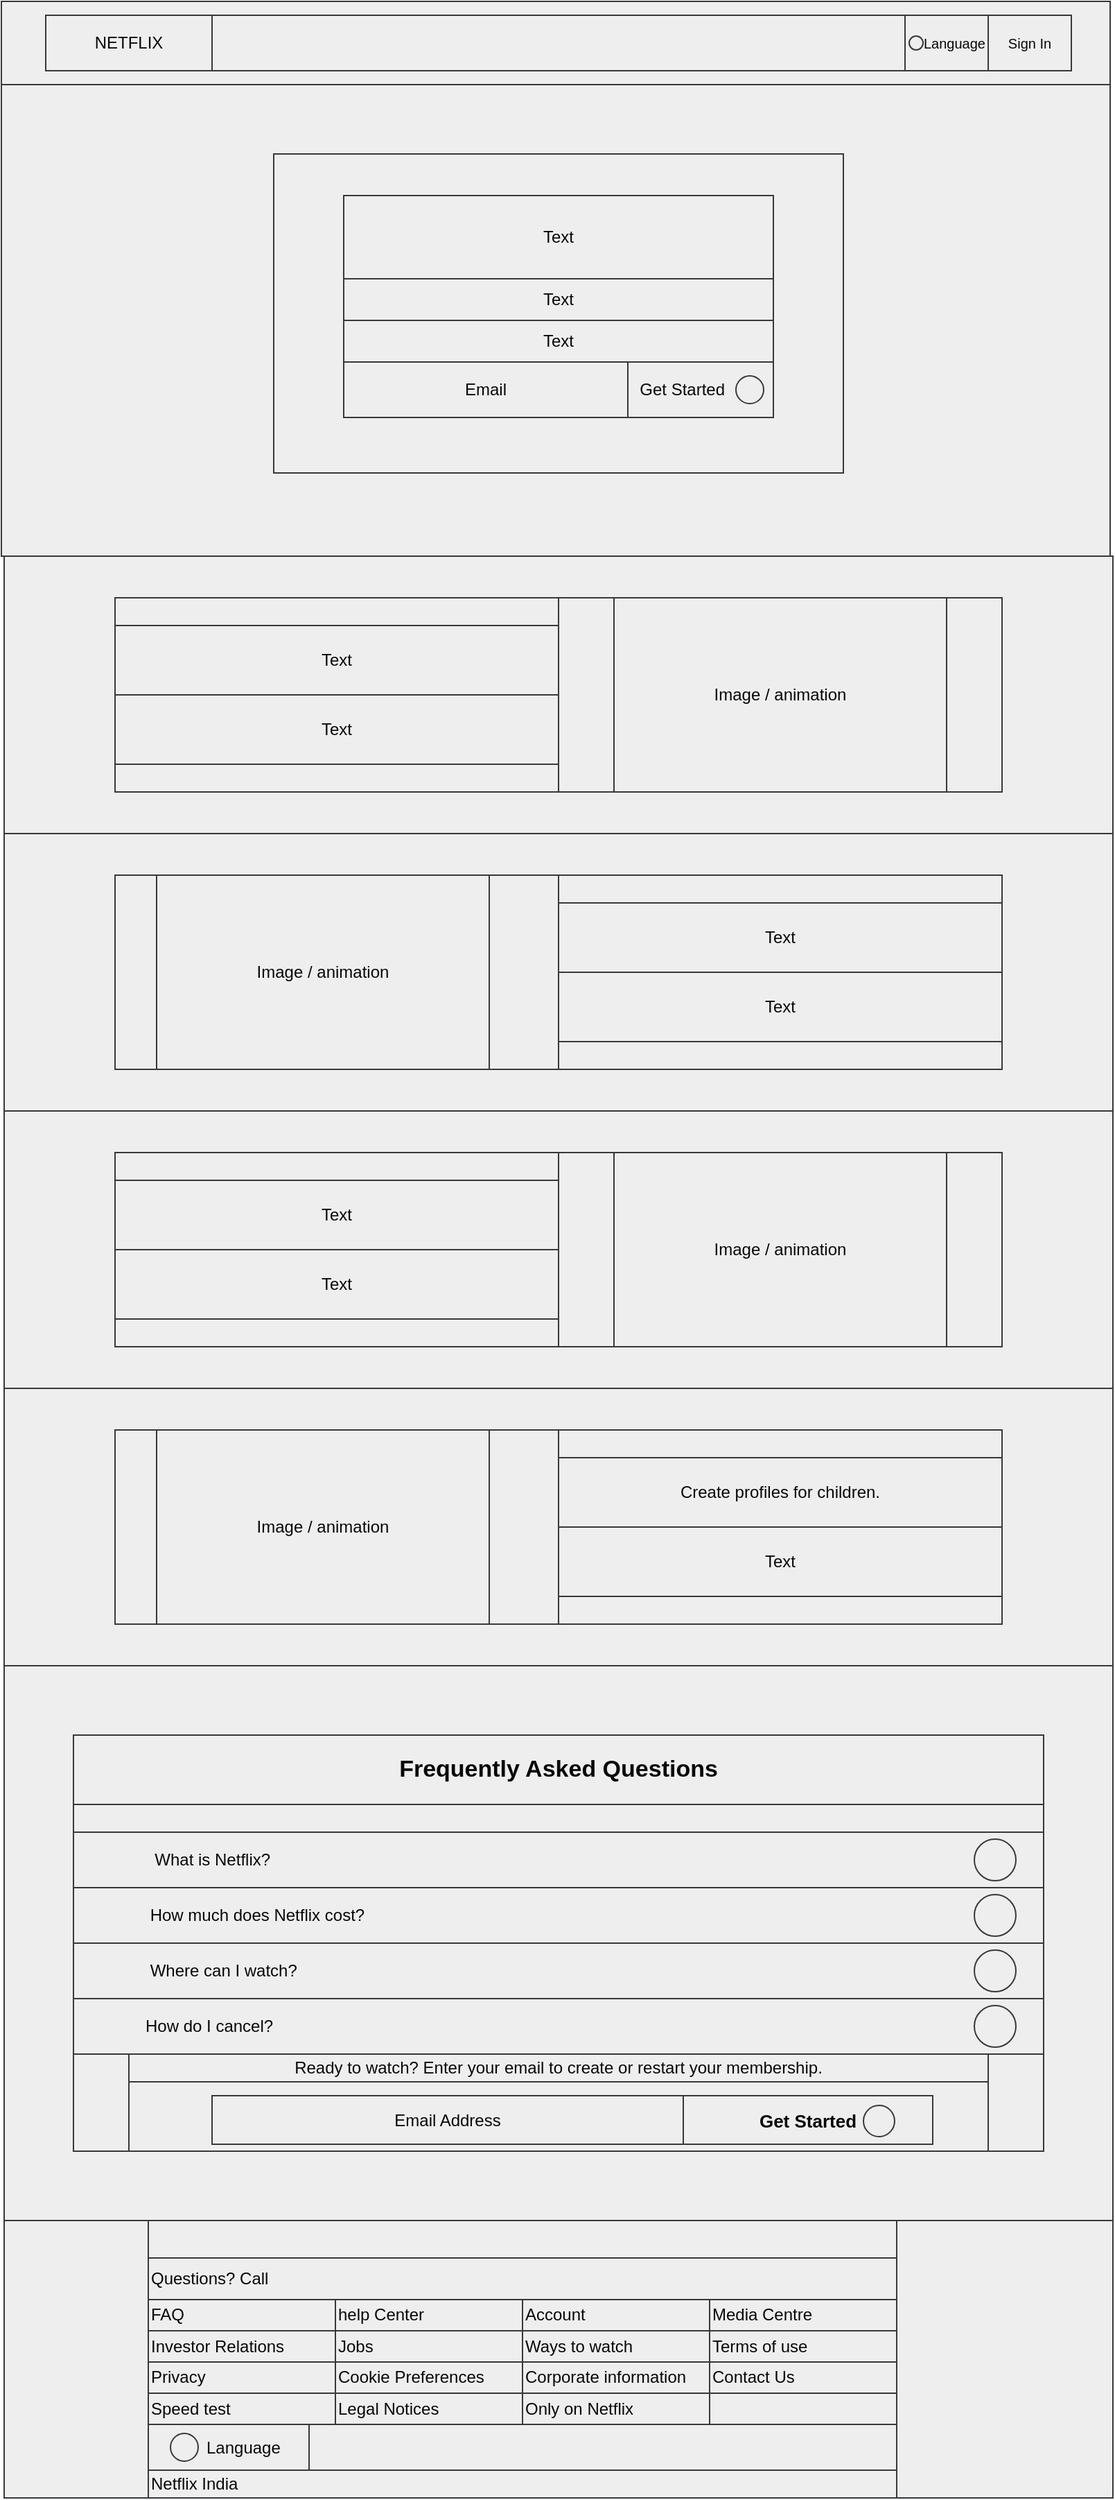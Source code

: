 <mxfile>
    <diagram id="2MTchfFb_s9nYzjPxEpD" name="Page-1">
        <mxGraphModel dx="884" dy="620" grid="1" gridSize="10" guides="1" tooltips="1" connect="1" arrows="1" fold="1" page="1" pageScale="1" pageWidth="827" pageHeight="1169" math="0" shadow="0">
            <root>
                <mxCell id="0"/>
                <mxCell id="1" parent="0"/>
                <mxCell id="gwxy_xO0gbG-nAFQHQx_-2" value="" style="rounded=0;whiteSpace=wrap;html=1;fillColor=#eeeeee;strokeColor=#36393d;fontColor=#080808;" parent="1" vertex="1">
                    <mxGeometry x="38" y="40" width="800" height="400" as="geometry"/>
                </mxCell>
                <mxCell id="gwxy_xO0gbG-nAFQHQx_-7" value="" style="rounded=0;whiteSpace=wrap;html=1;fillColor=#eeeeee;strokeColor=#36393d;fontColor=#080808;" parent="1" vertex="1">
                    <mxGeometry x="38" y="40" width="800" height="60" as="geometry"/>
                </mxCell>
                <mxCell id="gwxy_xO0gbG-nAFQHQx_-8" value="" style="rounded=0;whiteSpace=wrap;html=1;fillColor=#eeeeee;strokeColor=#36393d;fontColor=#080808;" parent="1" vertex="1">
                    <mxGeometry x="70" y="50" width="740" height="40" as="geometry"/>
                </mxCell>
                <mxCell id="gwxy_xO0gbG-nAFQHQx_-9" value="NETFLIX" style="rounded=0;whiteSpace=wrap;html=1;fillColor=#eeeeee;strokeColor=#36393d;fontColor=#080808;" parent="1" vertex="1">
                    <mxGeometry x="70" y="50" width="120" height="40" as="geometry"/>
                </mxCell>
                <mxCell id="gwxy_xO0gbG-nAFQHQx_-10" value="Language" style="rounded=0;whiteSpace=wrap;html=1;fontSize=10;align=right;fillColor=#eeeeee;strokeColor=#36393d;fontColor=#080808;" parent="1" vertex="1">
                    <mxGeometry x="690" y="50" width="60" height="40" as="geometry"/>
                </mxCell>
                <mxCell id="gwxy_xO0gbG-nAFQHQx_-11" value="Sign In" style="rounded=0;whiteSpace=wrap;html=1;fontSize=10;fillColor=#eeeeee;strokeColor=#36393d;fontColor=#080808;" parent="1" vertex="1">
                    <mxGeometry x="750" y="50" width="60" height="40" as="geometry"/>
                </mxCell>
                <mxCell id="gwxy_xO0gbG-nAFQHQx_-14" value="" style="rounded=0;whiteSpace=wrap;html=1;fillColor=#eeeeee;strokeColor=#36393d;fontColor=#080808;" parent="1" vertex="1">
                    <mxGeometry x="234.5" y="150" width="411" height="230" as="geometry"/>
                </mxCell>
                <mxCell id="gwxy_xO0gbG-nAFQHQx_-15" value="Text" style="rounded=0;whiteSpace=wrap;html=1;fillColor=#eeeeee;strokeColor=#36393d;fontColor=#080808;" parent="1" vertex="1">
                    <mxGeometry x="285" y="180" width="310" height="60" as="geometry"/>
                </mxCell>
                <mxCell id="gwxy_xO0gbG-nAFQHQx_-16" value="Text" style="rounded=0;whiteSpace=wrap;html=1;fillColor=#eeeeee;strokeColor=#36393d;fontColor=#080808;" parent="1" vertex="1">
                    <mxGeometry x="285" y="240" width="310" height="30" as="geometry"/>
                </mxCell>
                <mxCell id="gwxy_xO0gbG-nAFQHQx_-17" value="Text" style="rounded=0;whiteSpace=wrap;html=1;fillColor=#eeeeee;strokeColor=#36393d;fontColor=#080808;" parent="1" vertex="1">
                    <mxGeometry x="285" y="270" width="310" height="30" as="geometry"/>
                </mxCell>
                <mxCell id="gwxy_xO0gbG-nAFQHQx_-18" value="Email" style="rounded=0;whiteSpace=wrap;html=1;fillColor=#eeeeee;strokeColor=#36393d;fontColor=#080808;" parent="1" vertex="1">
                    <mxGeometry x="285" y="300" width="205" height="40" as="geometry"/>
                </mxCell>
                <mxCell id="gwxy_xO0gbG-nAFQHQx_-19" value="&amp;nbsp; Get Started" style="rounded=0;whiteSpace=wrap;html=1;align=left;fillColor=#eeeeee;strokeColor=#36393d;fontColor=#080808;" parent="1" vertex="1">
                    <mxGeometry x="490" y="300" width="105" height="40" as="geometry"/>
                </mxCell>
                <mxCell id="gwxy_xO0gbG-nAFQHQx_-26" value="" style="rounded=0;whiteSpace=wrap;html=1;fillColor=#eeeeee;strokeColor=#36393d;fontColor=#080808;" parent="1" vertex="1">
                    <mxGeometry x="40" y="1240" width="800" height="400" as="geometry"/>
                </mxCell>
                <mxCell id="gwxy_xO0gbG-nAFQHQx_-27" value="" style="rounded=0;whiteSpace=wrap;html=1;fillColor=#eeeeee;strokeColor=#36393d;fontColor=#080808;" parent="1" vertex="1">
                    <mxGeometry x="40" y="1640" width="800" height="200" as="geometry"/>
                </mxCell>
                <mxCell id="gwxy_xO0gbG-nAFQHQx_-48" value="" style="rounded=0;whiteSpace=wrap;html=1;fillColor=#eeeeee;strokeColor=#36393d;fontColor=#080808;" parent="1" vertex="1">
                    <mxGeometry x="90" y="1290" width="700" height="300" as="geometry"/>
                </mxCell>
                <mxCell id="gwxy_xO0gbG-nAFQHQx_-49" value="Frequently Asked Questions" style="rounded=0;whiteSpace=wrap;html=1;fontStyle=1;fontSize=17;fillColor=#eeeeee;strokeColor=#36393d;fontColor=#080808;" parent="1" vertex="1">
                    <mxGeometry x="90" y="1290" width="700" height="50" as="geometry"/>
                </mxCell>
                <mxCell id="gwxy_xO0gbG-nAFQHQx_-50" value="&amp;nbsp; &amp;nbsp; &amp;nbsp; &amp;nbsp; &amp;nbsp; &amp;nbsp; &amp;nbsp; &amp;nbsp; &amp;nbsp;What is Netflix?" style="rounded=0;whiteSpace=wrap;html=1;align=left;fillColor=#eeeeee;strokeColor=#36393d;fontColor=#080808;" parent="1" vertex="1">
                    <mxGeometry x="90" y="1360" width="700" height="40" as="geometry"/>
                </mxCell>
                <mxCell id="gwxy_xO0gbG-nAFQHQx_-51" value="&amp;nbsp; &amp;nbsp; &amp;nbsp; &amp;nbsp; &amp;nbsp; &amp;nbsp; &amp;nbsp; &amp;nbsp; How much does Netflix cost?" style="rounded=0;whiteSpace=wrap;html=1;align=left;fillColor=#eeeeee;strokeColor=#36393d;fontColor=#080808;" parent="1" vertex="1">
                    <mxGeometry x="90" y="1400" width="700" height="40" as="geometry"/>
                </mxCell>
                <mxCell id="gwxy_xO0gbG-nAFQHQx_-52" value="&amp;nbsp; &amp;nbsp; &amp;nbsp; &amp;nbsp; &amp;nbsp; &amp;nbsp; &amp;nbsp; &amp;nbsp; Where can I watch?" style="rounded=0;whiteSpace=wrap;html=1;align=left;fillColor=#eeeeee;strokeColor=#36393d;fontColor=#080808;" parent="1" vertex="1">
                    <mxGeometry x="90" y="1440" width="700" height="40" as="geometry"/>
                </mxCell>
                <mxCell id="gwxy_xO0gbG-nAFQHQx_-53" value="&amp;nbsp; &amp;nbsp; &amp;nbsp; &amp;nbsp; &amp;nbsp; &amp;nbsp; &amp;nbsp; &amp;nbsp;How do I cancel?&amp;nbsp;" style="rounded=0;whiteSpace=wrap;html=1;align=left;fillColor=#eeeeee;strokeColor=#36393d;fontColor=#080808;" parent="1" vertex="1">
                    <mxGeometry x="90" y="1480" width="700" height="40" as="geometry"/>
                </mxCell>
                <mxCell id="gwxy_xO0gbG-nAFQHQx_-55" value="" style="rounded=0;whiteSpace=wrap;html=1;fillColor=#eeeeee;strokeColor=#36393d;fontColor=#080808;" parent="1" vertex="1">
                    <mxGeometry x="130" y="1520" width="620" height="70" as="geometry"/>
                </mxCell>
                <mxCell id="gwxy_xO0gbG-nAFQHQx_-56" value="Ready to watch? Enter your email to create or restart your membership." style="rounded=0;whiteSpace=wrap;html=1;fillColor=#eeeeee;strokeColor=#36393d;fontColor=#080808;" parent="1" vertex="1">
                    <mxGeometry x="130" y="1520" width="620" height="20" as="geometry"/>
                </mxCell>
                <mxCell id="gwxy_xO0gbG-nAFQHQx_-57" value="Email Address" style="rounded=0;whiteSpace=wrap;html=1;fillColor=#eeeeee;strokeColor=#36393d;fontColor=#080808;" parent="1" vertex="1">
                    <mxGeometry x="190" y="1550" width="340" height="35" as="geometry"/>
                </mxCell>
                <mxCell id="gwxy_xO0gbG-nAFQHQx_-58" value="Get Started" style="rounded=0;whiteSpace=wrap;html=1;fillColor=#eeeeee;fontStyle=1;fontSize=13;strokeColor=#36393d;fontColor=#080808;" parent="1" vertex="1">
                    <mxGeometry x="530" y="1550" width="180" height="35" as="geometry"/>
                </mxCell>
                <mxCell id="gwxy_xO0gbG-nAFQHQx_-59" value="" style="group;fillColor=#eeeeee;strokeColor=#36393d;fontColor=#080808;" parent="1" vertex="1" connectable="0">
                    <mxGeometry x="40" y="440" width="800" height="400" as="geometry"/>
                </mxCell>
                <mxCell id="gwxy_xO0gbG-nAFQHQx_-6" value="" style="rounded=0;whiteSpace=wrap;html=1;fillColor=#eeeeee;strokeColor=#36393d;fontColor=#080808;" parent="gwxy_xO0gbG-nAFQHQx_-59" vertex="1">
                    <mxGeometry width="800" height="200" as="geometry"/>
                </mxCell>
                <mxCell id="gwxy_xO0gbG-nAFQHQx_-33" value="" style="rounded=0;whiteSpace=wrap;html=1;fillColor=#eeeeee;strokeColor=#36393d;fontColor=#080808;" parent="gwxy_xO0gbG-nAFQHQx_-59" vertex="1">
                    <mxGeometry x="80" y="30" width="320" height="140" as="geometry"/>
                </mxCell>
                <mxCell id="gwxy_xO0gbG-nAFQHQx_-34" value="" style="rounded=0;whiteSpace=wrap;html=1;fillColor=#eeeeee;strokeColor=#36393d;fontColor=#080808;" parent="gwxy_xO0gbG-nAFQHQx_-59" vertex="1">
                    <mxGeometry x="400" y="30" width="320" height="140" as="geometry"/>
                </mxCell>
                <mxCell id="gwxy_xO0gbG-nAFQHQx_-35" value="Text" style="rounded=0;whiteSpace=wrap;html=1;fillColor=#eeeeee;strokeColor=#36393d;fontColor=#080808;" parent="gwxy_xO0gbG-nAFQHQx_-59" vertex="1">
                    <mxGeometry x="80" y="50" width="320" height="50" as="geometry"/>
                </mxCell>
                <mxCell id="gwxy_xO0gbG-nAFQHQx_-36" value="Text" style="rounded=0;whiteSpace=wrap;html=1;fillColor=#eeeeee;strokeColor=#36393d;fontColor=#080808;" parent="gwxy_xO0gbG-nAFQHQx_-59" vertex="1">
                    <mxGeometry x="80" y="100" width="320" height="50" as="geometry"/>
                </mxCell>
                <mxCell id="gwxy_xO0gbG-nAFQHQx_-37" value="Image / animation" style="rounded=0;whiteSpace=wrap;html=1;fillColor=#eeeeee;strokeColor=#36393d;fontColor=#080808;" parent="gwxy_xO0gbG-nAFQHQx_-59" vertex="1">
                    <mxGeometry x="440" y="30" width="240" height="140" as="geometry"/>
                </mxCell>
                <mxCell id="gwxy_xO0gbG-nAFQHQx_-61" value="" style="group;fillColor=#eeeeee;strokeColor=#36393d;fontColor=#080808;" parent="gwxy_xO0gbG-nAFQHQx_-59" vertex="1" connectable="0">
                    <mxGeometry y="200" width="800" height="200" as="geometry"/>
                </mxCell>
                <mxCell id="gwxy_xO0gbG-nAFQHQx_-3" value="" style="rounded=0;whiteSpace=wrap;html=1;fillColor=#eeeeee;strokeColor=#36393d;fontColor=#080808;" parent="gwxy_xO0gbG-nAFQHQx_-61" vertex="1">
                    <mxGeometry width="800" height="200" as="geometry"/>
                </mxCell>
                <mxCell id="gwxy_xO0gbG-nAFQHQx_-28" value="" style="rounded=0;whiteSpace=wrap;html=1;fillColor=#eeeeee;strokeColor=#36393d;fontColor=#080808;" parent="gwxy_xO0gbG-nAFQHQx_-61" vertex="1">
                    <mxGeometry x="80" y="30" width="320" height="140" as="geometry"/>
                </mxCell>
                <mxCell id="gwxy_xO0gbG-nAFQHQx_-29" value="" style="rounded=0;whiteSpace=wrap;html=1;fillColor=#eeeeee;strokeColor=#36393d;fontColor=#080808;" parent="gwxy_xO0gbG-nAFQHQx_-61" vertex="1">
                    <mxGeometry x="400" y="30" width="320" height="140" as="geometry"/>
                </mxCell>
                <mxCell id="gwxy_xO0gbG-nAFQHQx_-30" value="Text" style="rounded=0;whiteSpace=wrap;html=1;fillColor=#eeeeee;strokeColor=#36393d;fontColor=#080808;" parent="gwxy_xO0gbG-nAFQHQx_-61" vertex="1">
                    <mxGeometry x="400" y="50" width="320" height="50" as="geometry"/>
                </mxCell>
                <mxCell id="gwxy_xO0gbG-nAFQHQx_-31" value="Text" style="rounded=0;whiteSpace=wrap;html=1;fillColor=#eeeeee;strokeColor=#36393d;fontColor=#080808;" parent="gwxy_xO0gbG-nAFQHQx_-61" vertex="1">
                    <mxGeometry x="400" y="100" width="320" height="50" as="geometry"/>
                </mxCell>
                <mxCell id="gwxy_xO0gbG-nAFQHQx_-32" value="Image / animation" style="rounded=0;whiteSpace=wrap;html=1;fillColor=#eeeeee;strokeColor=#36393d;fontColor=#080808;" parent="gwxy_xO0gbG-nAFQHQx_-61" vertex="1">
                    <mxGeometry x="110" y="30" width="240" height="140" as="geometry"/>
                </mxCell>
                <mxCell id="gwxy_xO0gbG-nAFQHQx_-62" value="" style="group;fillColor=#eeeeee;strokeColor=#36393d;fontColor=#080808;" parent="1" vertex="1" connectable="0">
                    <mxGeometry x="40" y="840" width="800" height="400" as="geometry"/>
                </mxCell>
                <mxCell id="gwxy_xO0gbG-nAFQHQx_-63" value="" style="rounded=0;whiteSpace=wrap;html=1;fillColor=#eeeeee;strokeColor=#36393d;fontColor=#080808;" parent="gwxy_xO0gbG-nAFQHQx_-62" vertex="1">
                    <mxGeometry width="800" height="200" as="geometry"/>
                </mxCell>
                <mxCell id="gwxy_xO0gbG-nAFQHQx_-64" value="" style="rounded=0;whiteSpace=wrap;html=1;fillColor=#eeeeee;strokeColor=#36393d;fontColor=#080808;" parent="gwxy_xO0gbG-nAFQHQx_-62" vertex="1">
                    <mxGeometry x="80" y="30" width="320" height="140" as="geometry"/>
                </mxCell>
                <mxCell id="gwxy_xO0gbG-nAFQHQx_-65" value="" style="rounded=0;whiteSpace=wrap;html=1;fillColor=#eeeeee;strokeColor=#36393d;fontColor=#080808;" parent="gwxy_xO0gbG-nAFQHQx_-62" vertex="1">
                    <mxGeometry x="400" y="30" width="320" height="140" as="geometry"/>
                </mxCell>
                <mxCell id="gwxy_xO0gbG-nAFQHQx_-66" value="Text" style="rounded=0;whiteSpace=wrap;html=1;fillColor=#eeeeee;strokeColor=#36393d;fontColor=#080808;" parent="gwxy_xO0gbG-nAFQHQx_-62" vertex="1">
                    <mxGeometry x="80" y="50" width="320" height="50" as="geometry"/>
                </mxCell>
                <mxCell id="gwxy_xO0gbG-nAFQHQx_-67" value="Text" style="rounded=0;whiteSpace=wrap;html=1;fillColor=#eeeeee;strokeColor=#36393d;fontColor=#080808;" parent="gwxy_xO0gbG-nAFQHQx_-62" vertex="1">
                    <mxGeometry x="80" y="100" width="320" height="50" as="geometry"/>
                </mxCell>
                <mxCell id="gwxy_xO0gbG-nAFQHQx_-68" value="Image / animation" style="rounded=0;whiteSpace=wrap;html=1;fillColor=#eeeeee;strokeColor=#36393d;fontColor=#080808;" parent="gwxy_xO0gbG-nAFQHQx_-62" vertex="1">
                    <mxGeometry x="440" y="30" width="240" height="140" as="geometry"/>
                </mxCell>
                <mxCell id="gwxy_xO0gbG-nAFQHQx_-69" value="" style="group;fillColor=#eeeeee;strokeColor=#36393d;fontColor=#080808;" parent="gwxy_xO0gbG-nAFQHQx_-62" vertex="1" connectable="0">
                    <mxGeometry y="200" width="800" height="200" as="geometry"/>
                </mxCell>
                <mxCell id="gwxy_xO0gbG-nAFQHQx_-70" value="" style="rounded=0;whiteSpace=wrap;html=1;fillColor=#eeeeee;strokeColor=#36393d;fontColor=#080808;" parent="gwxy_xO0gbG-nAFQHQx_-69" vertex="1">
                    <mxGeometry width="800" height="200" as="geometry"/>
                </mxCell>
                <mxCell id="gwxy_xO0gbG-nAFQHQx_-71" value="" style="rounded=0;whiteSpace=wrap;html=1;fillColor=#eeeeee;strokeColor=#36393d;fontColor=#080808;" parent="gwxy_xO0gbG-nAFQHQx_-69" vertex="1">
                    <mxGeometry x="80" y="30" width="320" height="140" as="geometry"/>
                </mxCell>
                <mxCell id="gwxy_xO0gbG-nAFQHQx_-72" value="" style="rounded=0;whiteSpace=wrap;html=1;fillColor=#eeeeee;strokeColor=#36393d;fontColor=#080808;" parent="gwxy_xO0gbG-nAFQHQx_-69" vertex="1">
                    <mxGeometry x="400" y="30" width="320" height="140" as="geometry"/>
                </mxCell>
                <mxCell id="gwxy_xO0gbG-nAFQHQx_-73" value="Create profiles for children." style="rounded=0;whiteSpace=wrap;html=1;fillColor=#eeeeee;strokeColor=#36393d;fontColor=#080808;" parent="gwxy_xO0gbG-nAFQHQx_-69" vertex="1">
                    <mxGeometry x="400" y="50" width="320" height="50" as="geometry"/>
                </mxCell>
                <mxCell id="gwxy_xO0gbG-nAFQHQx_-74" value="Text" style="rounded=0;whiteSpace=wrap;html=1;fillColor=#eeeeee;strokeColor=#36393d;fontColor=#080808;" parent="gwxy_xO0gbG-nAFQHQx_-69" vertex="1">
                    <mxGeometry x="400" y="100" width="320" height="50" as="geometry"/>
                </mxCell>
                <mxCell id="gwxy_xO0gbG-nAFQHQx_-75" value="Image / animation" style="rounded=0;whiteSpace=wrap;html=1;fillColor=#eeeeee;strokeColor=#36393d;fontColor=#080808;" parent="gwxy_xO0gbG-nAFQHQx_-69" vertex="1">
                    <mxGeometry x="110" y="30" width="240" height="140" as="geometry"/>
                </mxCell>
                <mxCell id="gwxy_xO0gbG-nAFQHQx_-77" value="" style="rounded=0;whiteSpace=wrap;html=1;fillColor=#eeeeee;strokeColor=#36393d;fontColor=#080808;" parent="1" vertex="1">
                    <mxGeometry x="144" y="1640" width="540" height="200" as="geometry"/>
                </mxCell>
                <mxCell id="gwxy_xO0gbG-nAFQHQx_-78" value="Questions? Call" style="rounded=0;whiteSpace=wrap;html=1;align=left;fillColor=#eeeeee;strokeColor=#36393d;fontColor=#080808;" parent="1" vertex="1">
                    <mxGeometry x="144" y="1667" width="540" height="30" as="geometry"/>
                </mxCell>
                <mxCell id="gwxy_xO0gbG-nAFQHQx_-79" value="" style="rounded=0;whiteSpace=wrap;html=1;fillColor=#eeeeee;strokeColor=#36393d;fontColor=#080808;" parent="1" vertex="1">
                    <mxGeometry x="144" y="1697" width="540" height="90" as="geometry"/>
                </mxCell>
                <mxCell id="gwxy_xO0gbG-nAFQHQx_-81" value="" style="rounded=0;whiteSpace=wrap;html=1;fillColor=#eeeeee;strokeColor=#36393d;fontColor=#080808;" parent="1" vertex="1">
                    <mxGeometry x="144" y="1787" width="540" height="33" as="geometry"/>
                </mxCell>
                <mxCell id="gwxy_xO0gbG-nAFQHQx_-82" value="&amp;nbsp; &amp;nbsp; &amp;nbsp; &amp;nbsp; &amp;nbsp; &amp;nbsp; Language" style="rounded=0;whiteSpace=wrap;html=1;align=left;fillColor=#eeeeee;strokeColor=#36393d;fontColor=#080808;" parent="1" vertex="1">
                    <mxGeometry x="144" y="1787" width="116" height="33" as="geometry"/>
                </mxCell>
                <mxCell id="gwxy_xO0gbG-nAFQHQx_-83" value="Netflix India" style="rounded=0;whiteSpace=wrap;html=1;align=left;fillColor=#eeeeee;strokeColor=#36393d;fontColor=#080808;" parent="1" vertex="1">
                    <mxGeometry x="144" y="1820" width="540" height="20" as="geometry"/>
                </mxCell>
                <mxCell id="gwxy_xO0gbG-nAFQHQx_-89" value="" style="group;fillColor=#eeeeee;strokeColor=#36393d;fontColor=#080808;" parent="1" vertex="1" connectable="0">
                    <mxGeometry x="144" y="1697" width="135" height="90" as="geometry"/>
                </mxCell>
                <mxCell id="gwxy_xO0gbG-nAFQHQx_-85" value="FAQ" style="rounded=0;whiteSpace=wrap;html=1;align=left;fillColor=#eeeeee;strokeColor=#36393d;fontColor=#080808;" parent="gwxy_xO0gbG-nAFQHQx_-89" vertex="1">
                    <mxGeometry width="135" height="22.5" as="geometry"/>
                </mxCell>
                <mxCell id="gwxy_xO0gbG-nAFQHQx_-86" value="Investor Relations" style="rounded=0;whiteSpace=wrap;html=1;align=left;fillColor=#eeeeee;strokeColor=#36393d;fontColor=#080808;" parent="gwxy_xO0gbG-nAFQHQx_-89" vertex="1">
                    <mxGeometry y="22.5" width="135" height="22.5" as="geometry"/>
                </mxCell>
                <mxCell id="gwxy_xO0gbG-nAFQHQx_-87" value="Privacy" style="rounded=0;whiteSpace=wrap;html=1;align=left;fillColor=#eeeeee;strokeColor=#36393d;fontColor=#080808;" parent="gwxy_xO0gbG-nAFQHQx_-89" vertex="1">
                    <mxGeometry y="45" width="135" height="22.5" as="geometry"/>
                </mxCell>
                <mxCell id="gwxy_xO0gbG-nAFQHQx_-88" value="Speed test" style="rounded=0;whiteSpace=wrap;html=1;align=left;fillColor=#eeeeee;strokeColor=#36393d;fontColor=#080808;" parent="gwxy_xO0gbG-nAFQHQx_-89" vertex="1">
                    <mxGeometry y="67.5" width="135" height="22.5" as="geometry"/>
                </mxCell>
                <mxCell id="gwxy_xO0gbG-nAFQHQx_-90" value="" style="group;fillColor=#eeeeee;strokeColor=#36393d;fontColor=#080808;" parent="1" vertex="1" connectable="0">
                    <mxGeometry x="549" y="1697" width="135" height="90" as="geometry"/>
                </mxCell>
                <mxCell id="gwxy_xO0gbG-nAFQHQx_-91" value="Media Centre" style="rounded=0;whiteSpace=wrap;html=1;align=left;fillColor=#eeeeee;strokeColor=#36393d;fontColor=#080808;" parent="gwxy_xO0gbG-nAFQHQx_-90" vertex="1">
                    <mxGeometry width="135" height="22.5" as="geometry"/>
                </mxCell>
                <mxCell id="gwxy_xO0gbG-nAFQHQx_-92" value="Terms of use" style="rounded=0;whiteSpace=wrap;html=1;align=left;fillColor=#eeeeee;strokeColor=#36393d;fontColor=#080808;" parent="gwxy_xO0gbG-nAFQHQx_-90" vertex="1">
                    <mxGeometry y="22.5" width="135" height="22.5" as="geometry"/>
                </mxCell>
                <mxCell id="gwxy_xO0gbG-nAFQHQx_-93" value="Contact Us" style="rounded=0;whiteSpace=wrap;html=1;align=left;fillColor=#eeeeee;strokeColor=#36393d;fontColor=#080808;" parent="gwxy_xO0gbG-nAFQHQx_-90" vertex="1">
                    <mxGeometry y="45" width="135" height="22.5" as="geometry"/>
                </mxCell>
                <mxCell id="gwxy_xO0gbG-nAFQHQx_-95" value="Account" style="group;align=left;fillColor=#eeeeee;strokeColor=#36393d;fontColor=#080808;" parent="1" vertex="1" connectable="0">
                    <mxGeometry x="414" y="1697" width="135" height="90" as="geometry"/>
                </mxCell>
                <mxCell id="gwxy_xO0gbG-nAFQHQx_-96" value="Account" style="rounded=0;whiteSpace=wrap;html=1;align=left;fillColor=#eeeeee;strokeColor=#36393d;fontColor=#080808;" parent="gwxy_xO0gbG-nAFQHQx_-95" vertex="1">
                    <mxGeometry width="135" height="22.5" as="geometry"/>
                </mxCell>
                <mxCell id="gwxy_xO0gbG-nAFQHQx_-97" value="Ways to watch" style="rounded=0;whiteSpace=wrap;html=1;align=left;fillColor=#eeeeee;strokeColor=#36393d;fontColor=#080808;" parent="gwxy_xO0gbG-nAFQHQx_-95" vertex="1">
                    <mxGeometry y="22.5" width="135" height="22.5" as="geometry"/>
                </mxCell>
                <mxCell id="gwxy_xO0gbG-nAFQHQx_-98" value="Corporate information" style="rounded=0;whiteSpace=wrap;html=1;align=left;fillColor=#eeeeee;strokeColor=#36393d;fontColor=#080808;" parent="gwxy_xO0gbG-nAFQHQx_-95" vertex="1">
                    <mxGeometry y="45" width="135" height="22.5" as="geometry"/>
                </mxCell>
                <mxCell id="gwxy_xO0gbG-nAFQHQx_-99" value="Only on Netflix" style="rounded=0;whiteSpace=wrap;html=1;align=left;fillColor=#eeeeee;strokeColor=#36393d;fontColor=#080808;" parent="gwxy_xO0gbG-nAFQHQx_-95" vertex="1">
                    <mxGeometry y="67.5" width="135" height="22.5" as="geometry"/>
                </mxCell>
                <mxCell id="gwxy_xO0gbG-nAFQHQx_-100" value="Help Center" style="group;fillColor=#eeeeee;strokeColor=#36393d;fontColor=#080808;" parent="1" vertex="1" connectable="0">
                    <mxGeometry x="279" y="1697" width="135" height="90" as="geometry"/>
                </mxCell>
                <mxCell id="gwxy_xO0gbG-nAFQHQx_-101" value="help Center" style="rounded=0;whiteSpace=wrap;html=1;align=left;fillColor=#eeeeee;strokeColor=#36393d;fontColor=#080808;" parent="gwxy_xO0gbG-nAFQHQx_-100" vertex="1">
                    <mxGeometry width="135" height="22.5" as="geometry"/>
                </mxCell>
                <mxCell id="gwxy_xO0gbG-nAFQHQx_-102" value="Jobs" style="rounded=0;whiteSpace=wrap;html=1;align=left;fillColor=#eeeeee;strokeColor=#36393d;fontColor=#080808;" parent="gwxy_xO0gbG-nAFQHQx_-100" vertex="1">
                    <mxGeometry y="22.5" width="135" height="22.5" as="geometry"/>
                </mxCell>
                <mxCell id="gwxy_xO0gbG-nAFQHQx_-103" value="Cookie Preferences" style="rounded=0;whiteSpace=wrap;html=1;align=left;fillColor=#eeeeee;strokeColor=#36393d;fontColor=#080808;" parent="gwxy_xO0gbG-nAFQHQx_-100" vertex="1">
                    <mxGeometry y="45" width="135" height="22.5" as="geometry"/>
                </mxCell>
                <mxCell id="gwxy_xO0gbG-nAFQHQx_-104" value="Legal Notices" style="rounded=0;whiteSpace=wrap;html=1;align=left;fillColor=#eeeeee;strokeColor=#36393d;fontColor=#080808;" parent="gwxy_xO0gbG-nAFQHQx_-100" vertex="1">
                    <mxGeometry y="67.5" width="135" height="22.5" as="geometry"/>
                </mxCell>
                <mxCell id="gwxy_xO0gbG-nAFQHQx_-105" value="" style="ellipse;whiteSpace=wrap;html=1;aspect=fixed;strokeColor=#36393d;fillColor=#eeeeee;align=left;fontColor=#080808;" parent="1" vertex="1">
                    <mxGeometry x="160" y="1793.5" width="20" height="20" as="geometry"/>
                </mxCell>
                <mxCell id="gwxy_xO0gbG-nAFQHQx_-106" value="" style="ellipse;whiteSpace=wrap;html=1;aspect=fixed;strokeColor=#36393d;fillColor=#eeeeee;align=left;fontColor=#080808;" parent="1" vertex="1">
                    <mxGeometry x="740" y="1365" width="30" height="30" as="geometry"/>
                </mxCell>
                <mxCell id="gwxy_xO0gbG-nAFQHQx_-107" value="" style="ellipse;whiteSpace=wrap;html=1;aspect=fixed;strokeColor=#36393d;fillColor=#eeeeee;align=left;fontColor=#080808;" parent="1" vertex="1">
                    <mxGeometry x="740" y="1405" width="30" height="30" as="geometry"/>
                </mxCell>
                <mxCell id="gwxy_xO0gbG-nAFQHQx_-108" value="" style="ellipse;whiteSpace=wrap;html=1;aspect=fixed;strokeColor=#36393d;fillColor=#eeeeee;align=left;fontColor=#080808;" parent="1" vertex="1">
                    <mxGeometry x="740" y="1445" width="30" height="30" as="geometry"/>
                </mxCell>
                <mxCell id="gwxy_xO0gbG-nAFQHQx_-109" value="" style="ellipse;whiteSpace=wrap;html=1;aspect=fixed;strokeColor=#36393d;fillColor=#eeeeee;align=left;fontColor=#080808;" parent="1" vertex="1">
                    <mxGeometry x="740" y="1485" width="30" height="30" as="geometry"/>
                </mxCell>
                <mxCell id="gwxy_xO0gbG-nAFQHQx_-110" value="" style="ellipse;whiteSpace=wrap;html=1;aspect=fixed;strokeColor=#36393d;fillColor=#eeeeee;align=left;fontColor=#080808;" parent="1" vertex="1">
                    <mxGeometry x="660" y="1557" width="22.5" height="22.5" as="geometry"/>
                </mxCell>
                <mxCell id="gwxy_xO0gbG-nAFQHQx_-112" value="" style="ellipse;whiteSpace=wrap;html=1;aspect=fixed;fontSize=13;strokeColor=#36393d;fillColor=#eeeeee;align=left;fontColor=#080808;" parent="1" vertex="1">
                    <mxGeometry x="568" y="310" width="20" height="20" as="geometry"/>
                </mxCell>
                <mxCell id="gwxy_xO0gbG-nAFQHQx_-113" value="" style="ellipse;whiteSpace=wrap;html=1;aspect=fixed;fontSize=10;strokeColor=#36393d;fillColor=#eeeeee;align=right;fontColor=#080808;" parent="1" vertex="1">
                    <mxGeometry x="693" y="65" width="10" height="10" as="geometry"/>
                </mxCell>
            </root>
        </mxGraphModel>
    </diagram>
</mxfile>